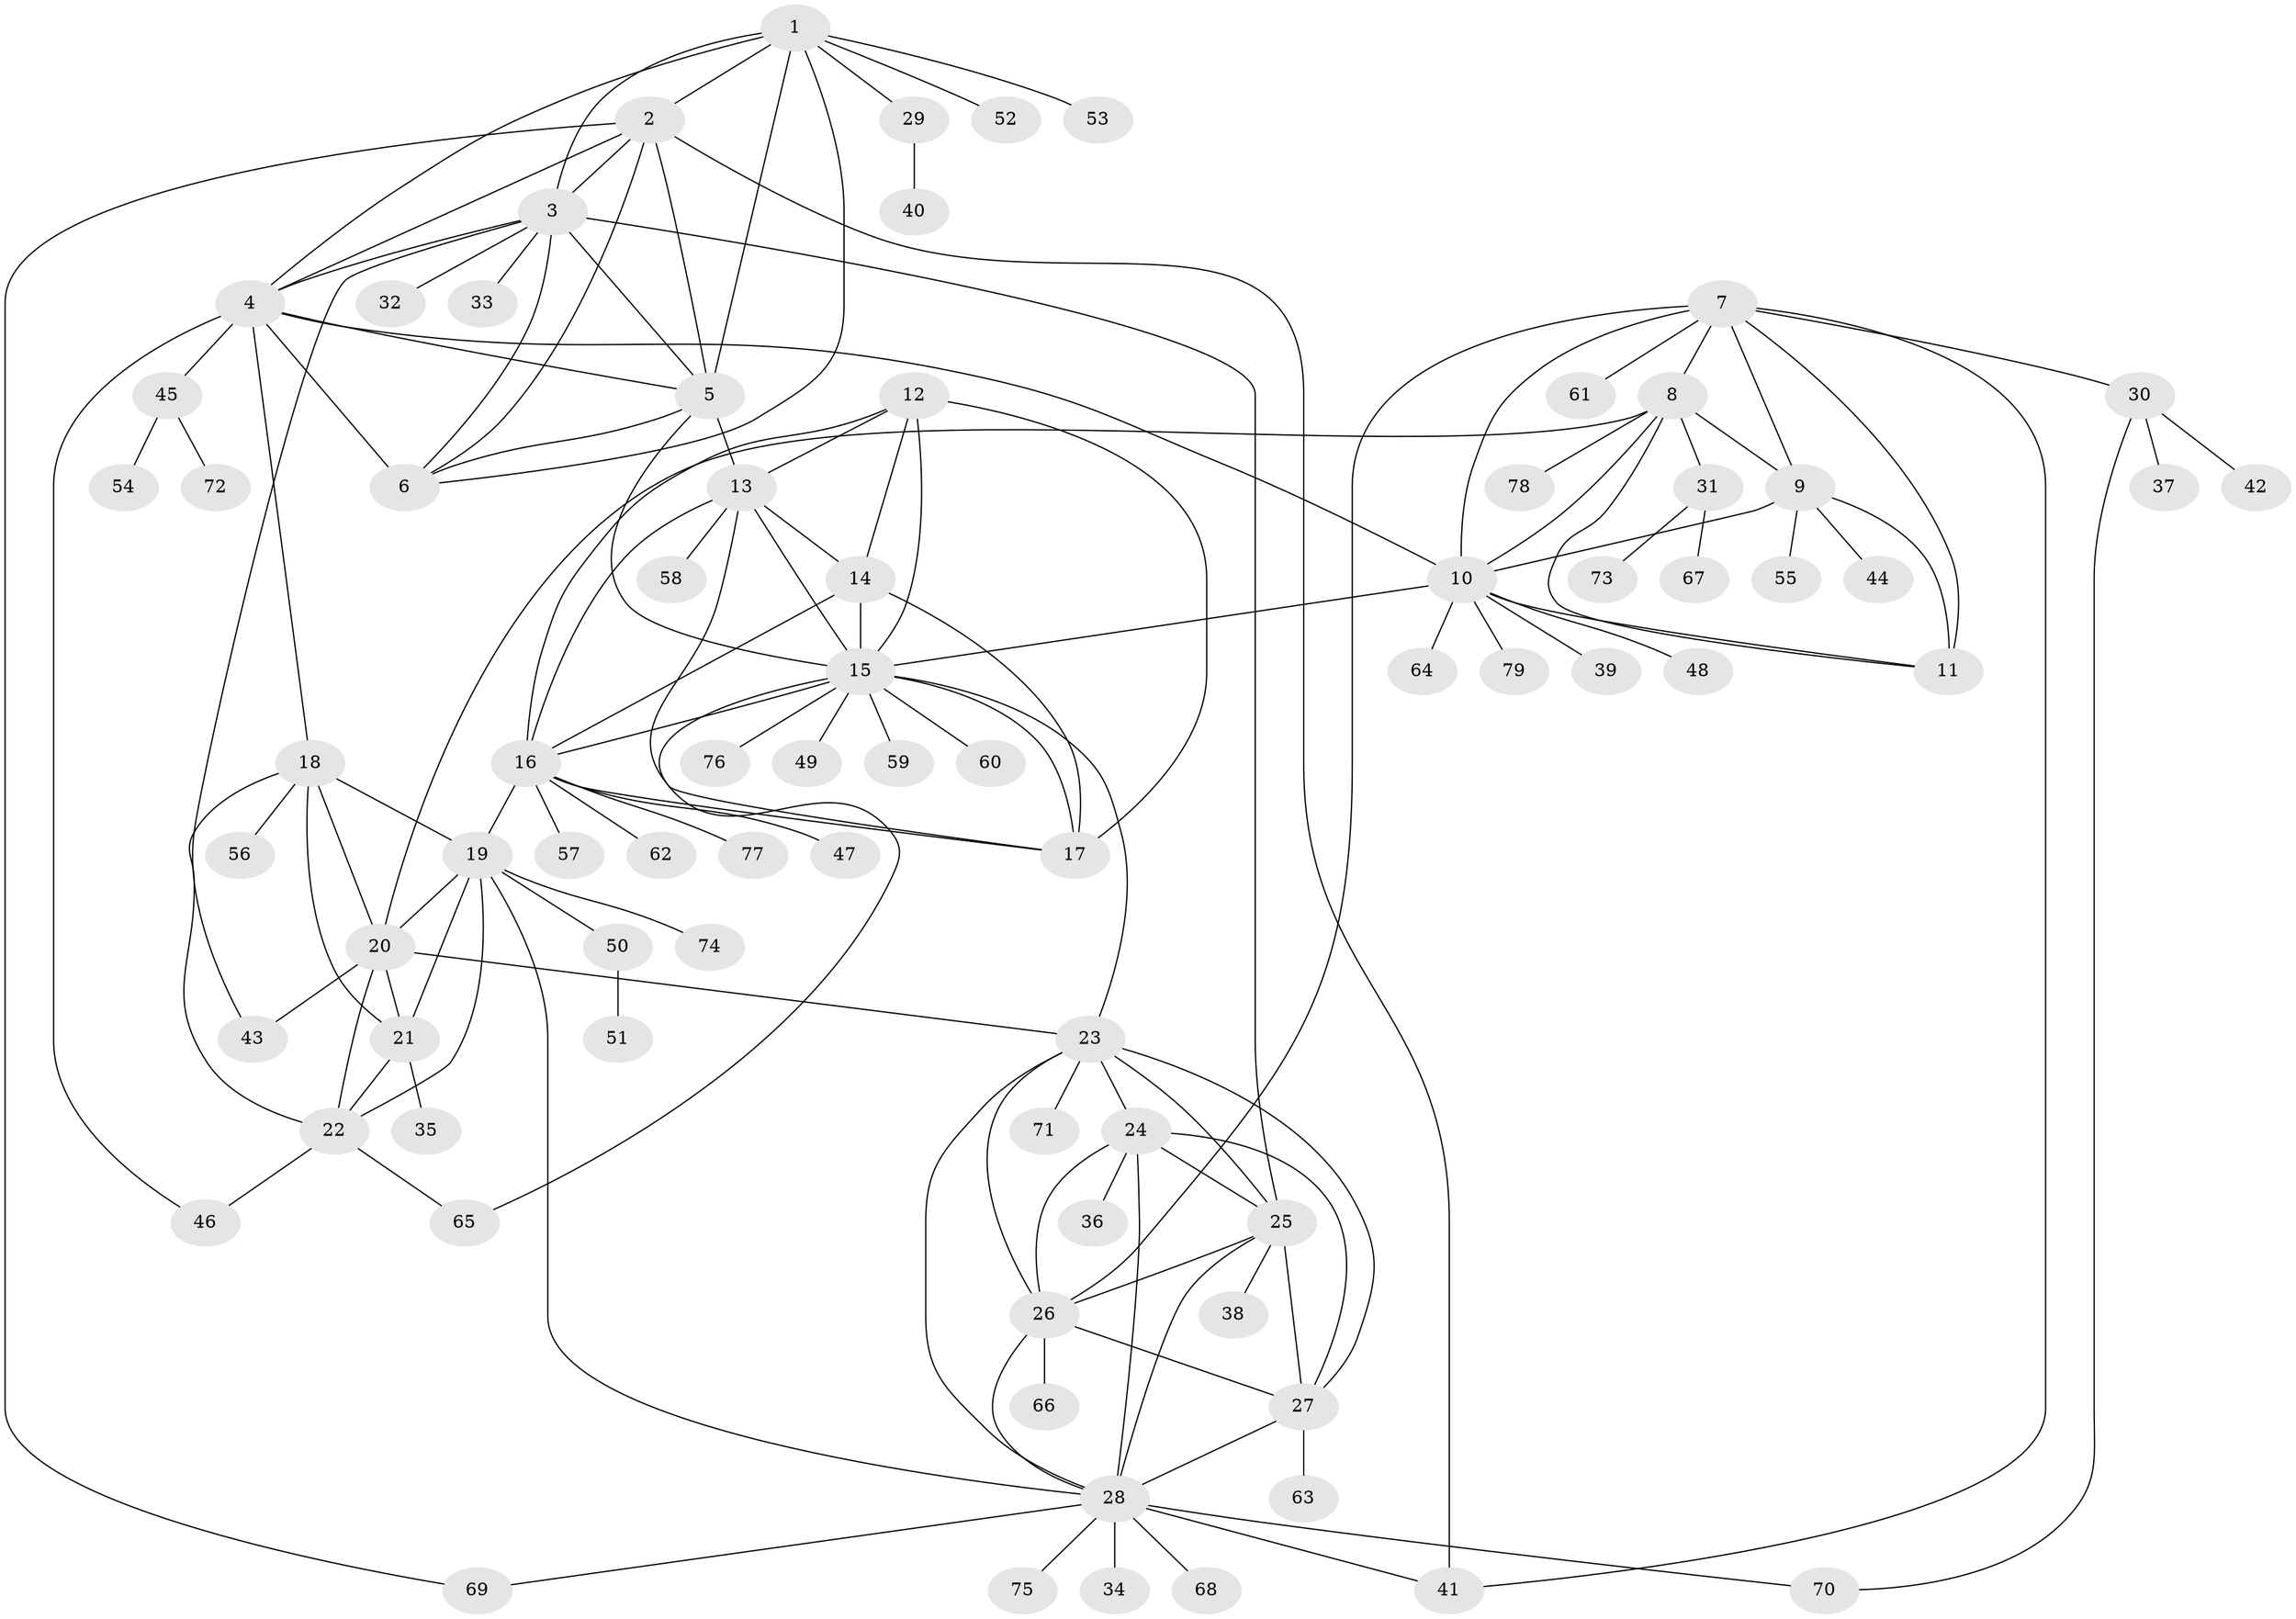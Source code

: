 // original degree distribution, {8: 0.04580152671755725, 10: 0.022900763358778626, 9: 0.030534351145038167, 7: 0.061068702290076333, 5: 0.022900763358778626, 12: 0.007633587786259542, 6: 0.015267175572519083, 14: 0.015267175572519083, 11: 0.007633587786259542, 13: 0.007633587786259542, 2: 0.16030534351145037, 1: 0.5725190839694656, 4: 0.015267175572519083, 3: 0.015267175572519083}
// Generated by graph-tools (version 1.1) at 2025/52/03/04/25 22:52:49]
// undirected, 79 vertices, 135 edges
graph export_dot {
  node [color=gray90,style=filled];
  1;
  2;
  3;
  4;
  5;
  6;
  7;
  8;
  9;
  10;
  11;
  12;
  13;
  14;
  15;
  16;
  17;
  18;
  19;
  20;
  21;
  22;
  23;
  24;
  25;
  26;
  27;
  28;
  29;
  30;
  31;
  32;
  33;
  34;
  35;
  36;
  37;
  38;
  39;
  40;
  41;
  42;
  43;
  44;
  45;
  46;
  47;
  48;
  49;
  50;
  51;
  52;
  53;
  54;
  55;
  56;
  57;
  58;
  59;
  60;
  61;
  62;
  63;
  64;
  65;
  66;
  67;
  68;
  69;
  70;
  71;
  72;
  73;
  74;
  75;
  76;
  77;
  78;
  79;
  1 -- 2 [weight=1.0];
  1 -- 3 [weight=1.0];
  1 -- 4 [weight=1.0];
  1 -- 5 [weight=1.0];
  1 -- 6 [weight=1.0];
  1 -- 29 [weight=1.0];
  1 -- 52 [weight=1.0];
  1 -- 53 [weight=1.0];
  2 -- 3 [weight=1.0];
  2 -- 4 [weight=1.0];
  2 -- 5 [weight=1.0];
  2 -- 6 [weight=1.0];
  2 -- 41 [weight=1.0];
  2 -- 69 [weight=1.0];
  3 -- 4 [weight=1.0];
  3 -- 5 [weight=1.0];
  3 -- 6 [weight=1.0];
  3 -- 25 [weight=1.0];
  3 -- 32 [weight=1.0];
  3 -- 33 [weight=1.0];
  3 -- 43 [weight=1.0];
  4 -- 5 [weight=1.0];
  4 -- 6 [weight=1.0];
  4 -- 10 [weight=1.0];
  4 -- 18 [weight=1.0];
  4 -- 45 [weight=1.0];
  4 -- 46 [weight=1.0];
  5 -- 6 [weight=1.0];
  5 -- 13 [weight=1.0];
  5 -- 15 [weight=1.0];
  7 -- 8 [weight=2.0];
  7 -- 9 [weight=2.0];
  7 -- 10 [weight=2.0];
  7 -- 11 [weight=2.0];
  7 -- 26 [weight=1.0];
  7 -- 30 [weight=1.0];
  7 -- 41 [weight=1.0];
  7 -- 61 [weight=1.0];
  8 -- 9 [weight=1.0];
  8 -- 10 [weight=1.0];
  8 -- 11 [weight=1.0];
  8 -- 20 [weight=2.0];
  8 -- 31 [weight=1.0];
  8 -- 78 [weight=1.0];
  9 -- 10 [weight=1.0];
  9 -- 11 [weight=1.0];
  9 -- 44 [weight=1.0];
  9 -- 55 [weight=2.0];
  10 -- 11 [weight=1.0];
  10 -- 15 [weight=1.0];
  10 -- 39 [weight=1.0];
  10 -- 48 [weight=1.0];
  10 -- 64 [weight=1.0];
  10 -- 79 [weight=1.0];
  12 -- 13 [weight=1.0];
  12 -- 14 [weight=1.0];
  12 -- 15 [weight=1.0];
  12 -- 16 [weight=1.0];
  12 -- 17 [weight=1.0];
  13 -- 14 [weight=1.0];
  13 -- 15 [weight=1.0];
  13 -- 16 [weight=1.0];
  13 -- 17 [weight=1.0];
  13 -- 58 [weight=1.0];
  14 -- 15 [weight=1.0];
  14 -- 16 [weight=1.0];
  14 -- 17 [weight=2.0];
  15 -- 16 [weight=1.0];
  15 -- 17 [weight=1.0];
  15 -- 23 [weight=1.0];
  15 -- 49 [weight=1.0];
  15 -- 59 [weight=1.0];
  15 -- 60 [weight=1.0];
  15 -- 65 [weight=1.0];
  15 -- 76 [weight=1.0];
  16 -- 17 [weight=1.0];
  16 -- 19 [weight=1.0];
  16 -- 47 [weight=1.0];
  16 -- 57 [weight=1.0];
  16 -- 62 [weight=1.0];
  16 -- 77 [weight=1.0];
  18 -- 19 [weight=1.0];
  18 -- 20 [weight=2.0];
  18 -- 21 [weight=1.0];
  18 -- 22 [weight=1.0];
  18 -- 56 [weight=1.0];
  19 -- 20 [weight=2.0];
  19 -- 21 [weight=1.0];
  19 -- 22 [weight=1.0];
  19 -- 28 [weight=1.0];
  19 -- 50 [weight=1.0];
  19 -- 74 [weight=1.0];
  20 -- 21 [weight=2.0];
  20 -- 22 [weight=2.0];
  20 -- 23 [weight=1.0];
  20 -- 43 [weight=1.0];
  21 -- 22 [weight=1.0];
  21 -- 35 [weight=1.0];
  22 -- 46 [weight=1.0];
  22 -- 65 [weight=1.0];
  23 -- 24 [weight=1.0];
  23 -- 25 [weight=1.0];
  23 -- 26 [weight=1.0];
  23 -- 27 [weight=1.0];
  23 -- 28 [weight=1.0];
  23 -- 71 [weight=1.0];
  24 -- 25 [weight=1.0];
  24 -- 26 [weight=1.0];
  24 -- 27 [weight=1.0];
  24 -- 28 [weight=1.0];
  24 -- 36 [weight=1.0];
  25 -- 26 [weight=1.0];
  25 -- 27 [weight=1.0];
  25 -- 28 [weight=1.0];
  25 -- 38 [weight=2.0];
  26 -- 27 [weight=1.0];
  26 -- 28 [weight=1.0];
  26 -- 66 [weight=1.0];
  27 -- 28 [weight=1.0];
  27 -- 63 [weight=1.0];
  28 -- 34 [weight=1.0];
  28 -- 41 [weight=1.0];
  28 -- 68 [weight=1.0];
  28 -- 69 [weight=1.0];
  28 -- 70 [weight=1.0];
  28 -- 75 [weight=1.0];
  29 -- 40 [weight=1.0];
  30 -- 37 [weight=1.0];
  30 -- 42 [weight=1.0];
  30 -- 70 [weight=1.0];
  31 -- 67 [weight=1.0];
  31 -- 73 [weight=1.0];
  45 -- 54 [weight=1.0];
  45 -- 72 [weight=1.0];
  50 -- 51 [weight=1.0];
}
